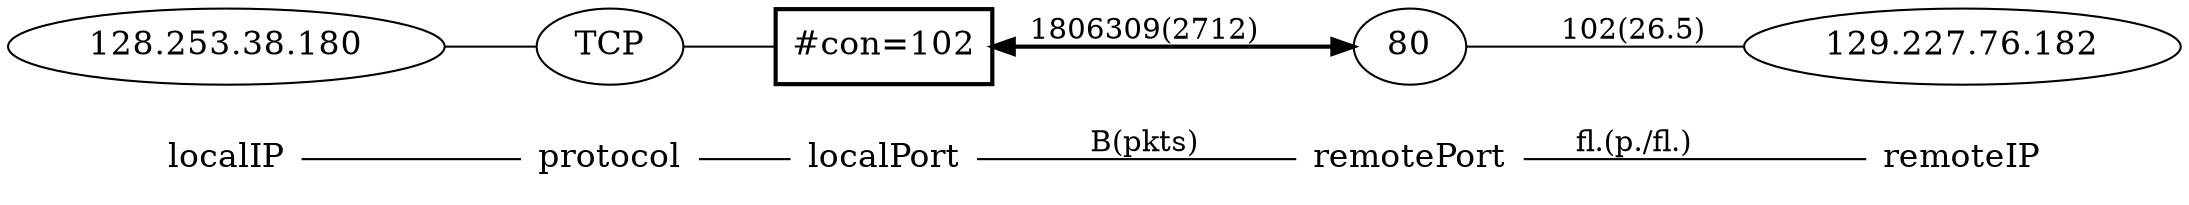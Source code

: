 graph G { /* Created by hpg2dot3() */
rankdir=LR;
node[shape=plaintext,fontsize=16];
"localIP"--"protocol"--"localPort""localPort"--"remotePort"[label="B(pkts)"]"remotePort"--"remoteIP"[label="fl.(p./fl.)"]
node[shape=ellipse];
subgraph 0{rank=same;"localIP";k1_2164074164;}
k1_2164074164[label="128.253.38.180"];
k1_2164074164--k2_6;
subgraph 1 {rank=same;"protocol";k2_6;}
k2_6[label="TCP"];
k2_6--k3_268566630;
subgraph 2 {rank=same;"localPort";k3_268566630;}
k3_268566630[label="#con=102", shape=box, style=bold];
k3_268566630--k4_268435536[style=bold,dir=both][label="1806309(2712)"];
subgraph 3 {rank=same;"remotePort";k4_268435536;}
k4_268435536[label="80"];
k4_268435536--k5_2179157174[label="102(26.5)"];
subgraph 4 {rank=same;"remoteIP";k5_2179157174;}
k5_2179157174[label="129.227.76.182"];
}
